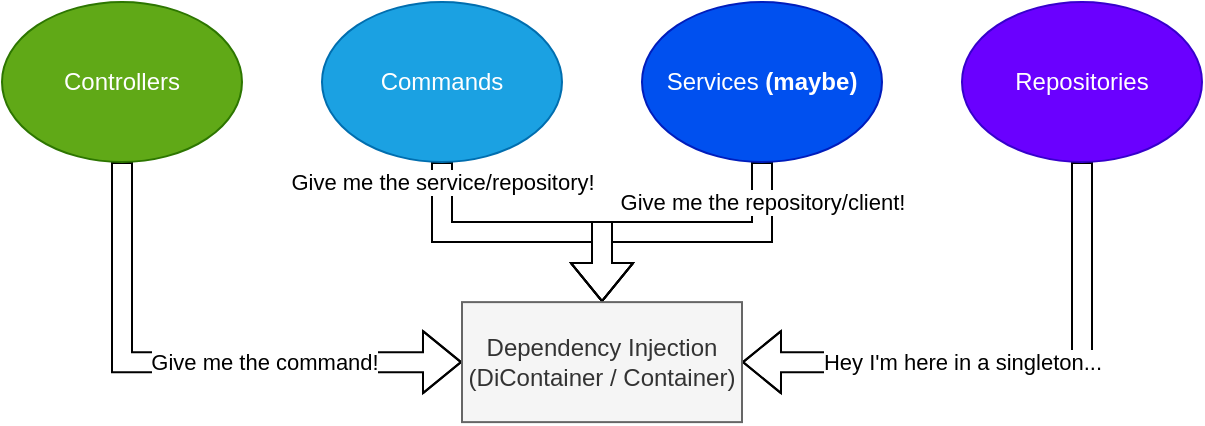 <mxfile version="20.6.2" type="device"><diagram id="CIOP_ruA1TeMmxqV7CGe" name="Page-1"><mxGraphModel dx="706" dy="417" grid="1" gridSize="10" guides="1" tooltips="1" connect="1" arrows="1" fold="1" page="1" pageScale="1" pageWidth="1100" pageHeight="850" math="0" shadow="0"><root><mxCell id="0"/><mxCell id="1" parent="0"/><mxCell id="-p1-pg9UyZwb0UCjea8l-16" style="edgeStyle=orthogonalEdgeStyle;rounded=0;orthogonalLoop=1;jettySize=auto;html=1;entryX=0;entryY=0.5;entryDx=0;entryDy=0;shape=flexArrow;" edge="1" parent="1" source="-p1-pg9UyZwb0UCjea8l-3" target="-p1-pg9UyZwb0UCjea8l-15"><mxGeometry relative="1" as="geometry"><Array as="points"><mxPoint x="60" y="180.06"/></Array></mxGeometry></mxCell><mxCell id="-p1-pg9UyZwb0UCjea8l-17" value="Give me the command!" style="edgeLabel;html=1;align=center;verticalAlign=middle;resizable=0;points=[];" vertex="1" connectable="0" parent="-p1-pg9UyZwb0UCjea8l-16"><mxGeometry x="0.077" y="-1" relative="1" as="geometry"><mxPoint x="25" y="-1" as="offset"/></mxGeometry></mxCell><mxCell id="-p1-pg9UyZwb0UCjea8l-3" value="Controllers" style="ellipse;whiteSpace=wrap;html=1;fillColor=#60a917;strokeColor=#2D7600;fontColor=#ffffff;" vertex="1" parent="1"><mxGeometry width="120" height="80" as="geometry"/></mxCell><mxCell id="-p1-pg9UyZwb0UCjea8l-18" style="edgeStyle=orthogonalEdgeStyle;shape=flexArrow;rounded=0;orthogonalLoop=1;jettySize=auto;html=1;entryX=0.5;entryY=0;entryDx=0;entryDy=0;" edge="1" parent="1" source="-p1-pg9UyZwb0UCjea8l-7" target="-p1-pg9UyZwb0UCjea8l-15"><mxGeometry relative="1" as="geometry"/></mxCell><mxCell id="-p1-pg9UyZwb0UCjea8l-21" value="Give me the service/repository!" style="edgeLabel;html=1;align=center;verticalAlign=middle;resizable=0;points=[];" vertex="1" connectable="0" parent="-p1-pg9UyZwb0UCjea8l-18"><mxGeometry x="-0.616" relative="1" as="geometry"><mxPoint y="-19" as="offset"/></mxGeometry></mxCell><mxCell id="-p1-pg9UyZwb0UCjea8l-7" value="Commands" style="ellipse;whiteSpace=wrap;html=1;fillColor=#1ba1e2;strokeColor=#006EAF;fontColor=#ffffff;" vertex="1" parent="1"><mxGeometry x="160" width="120" height="80" as="geometry"/></mxCell><mxCell id="-p1-pg9UyZwb0UCjea8l-19" style="edgeStyle=orthogonalEdgeStyle;shape=flexArrow;rounded=0;orthogonalLoop=1;jettySize=auto;html=1;entryX=0.5;entryY=0;entryDx=0;entryDy=0;" edge="1" parent="1" source="-p1-pg9UyZwb0UCjea8l-12" target="-p1-pg9UyZwb0UCjea8l-15"><mxGeometry relative="1" as="geometry"/></mxCell><mxCell id="-p1-pg9UyZwb0UCjea8l-22" value="Give me the repository/client!" style="edgeLabel;html=1;align=center;verticalAlign=middle;resizable=0;points=[];" vertex="1" connectable="0" parent="-p1-pg9UyZwb0UCjea8l-19"><mxGeometry x="-0.291" y="-2" relative="1" as="geometry"><mxPoint x="18" y="-13" as="offset"/></mxGeometry></mxCell><mxCell id="-p1-pg9UyZwb0UCjea8l-12" value="Services &lt;b&gt;(maybe)&lt;/b&gt;" style="ellipse;whiteSpace=wrap;html=1;fillColor=#0050ef;strokeColor=#001DBC;fontColor=#ffffff;" vertex="1" parent="1"><mxGeometry x="320" width="120" height="80" as="geometry"/></mxCell><mxCell id="-p1-pg9UyZwb0UCjea8l-20" style="edgeStyle=orthogonalEdgeStyle;shape=flexArrow;rounded=0;orthogonalLoop=1;jettySize=auto;html=1;entryX=1;entryY=0.5;entryDx=0;entryDy=0;" edge="1" parent="1" source="-p1-pg9UyZwb0UCjea8l-14" target="-p1-pg9UyZwb0UCjea8l-15"><mxGeometry relative="1" as="geometry"><Array as="points"><mxPoint x="540" y="180.06"/></Array></mxGeometry></mxCell><mxCell id="-p1-pg9UyZwb0UCjea8l-23" value="Hey I'm here in a singleton..." style="edgeLabel;html=1;align=center;verticalAlign=middle;resizable=0;points=[];" vertex="1" connectable="0" parent="-p1-pg9UyZwb0UCjea8l-20"><mxGeometry x="0.453" y="-2" relative="1" as="geometry"><mxPoint x="36" y="2" as="offset"/></mxGeometry></mxCell><mxCell id="-p1-pg9UyZwb0UCjea8l-14" value="Repositories" style="ellipse;whiteSpace=wrap;html=1;fillColor=#6a00ff;strokeColor=#3700CC;fontColor=#ffffff;" vertex="1" parent="1"><mxGeometry x="480" width="120" height="80" as="geometry"/></mxCell><mxCell id="-p1-pg9UyZwb0UCjea8l-15" value="Dependency Injection &lt;br&gt;(DiContainer / Container)" style="rounded=0;whiteSpace=wrap;html=1;fillColor=#f5f5f5;fontColor=#333333;strokeColor=#666666;" vertex="1" parent="1"><mxGeometry x="230" y="150.06" width="140" height="60" as="geometry"/></mxCell></root></mxGraphModel></diagram></mxfile>